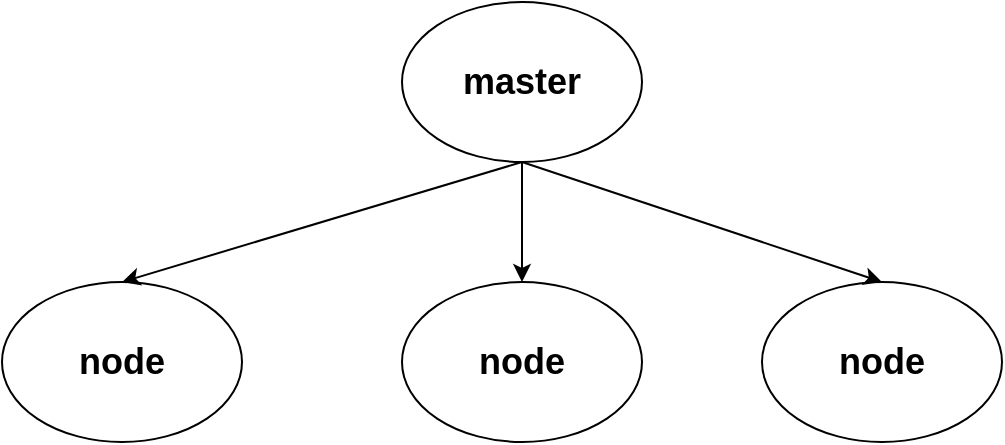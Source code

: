 <mxfile version="21.6.1" type="github">
  <diagram name="第 1 页" id="P0N6TpfOn7c98I0s5jpA">
    <mxGraphModel dx="1050" dy="581" grid="1" gridSize="10" guides="1" tooltips="1" connect="1" arrows="1" fold="1" page="1" pageScale="1" pageWidth="827" pageHeight="1169" math="0" shadow="0">
      <root>
        <mxCell id="0" />
        <mxCell id="1" parent="0" />
        <mxCell id="D1d2dF5Caim7Gf7n9iFw-1" value="&lt;b&gt;&lt;font style=&quot;font-size: 18px;&quot;&gt;master&lt;/font&gt;&lt;/b&gt;" style="ellipse;whiteSpace=wrap;html=1;" vertex="1" parent="1">
          <mxGeometry x="380" y="210" width="120" height="80" as="geometry" />
        </mxCell>
        <mxCell id="D1d2dF5Caim7Gf7n9iFw-2" value="&lt;b&gt;&lt;font style=&quot;font-size: 18px;&quot;&gt;node&lt;/font&gt;&lt;/b&gt;" style="ellipse;whiteSpace=wrap;html=1;" vertex="1" parent="1">
          <mxGeometry x="180" y="350" width="120" height="80" as="geometry" />
        </mxCell>
        <mxCell id="D1d2dF5Caim7Gf7n9iFw-3" value="&lt;b&gt;&lt;font style=&quot;font-size: 18px;&quot;&gt;node&lt;/font&gt;&lt;/b&gt;" style="ellipse;whiteSpace=wrap;html=1;" vertex="1" parent="1">
          <mxGeometry x="380" y="350" width="120" height="80" as="geometry" />
        </mxCell>
        <mxCell id="D1d2dF5Caim7Gf7n9iFw-4" value="&lt;b&gt;&lt;font style=&quot;font-size: 18px;&quot;&gt;node&lt;/font&gt;&lt;/b&gt;" style="ellipse;whiteSpace=wrap;html=1;" vertex="1" parent="1">
          <mxGeometry x="560" y="350" width="120" height="80" as="geometry" />
        </mxCell>
        <mxCell id="D1d2dF5Caim7Gf7n9iFw-8" value="" style="endArrow=classic;html=1;rounded=0;exitX=0.5;exitY=1;exitDx=0;exitDy=0;entryX=0.5;entryY=0;entryDx=0;entryDy=0;" edge="1" parent="1" source="D1d2dF5Caim7Gf7n9iFw-1" target="D1d2dF5Caim7Gf7n9iFw-2">
          <mxGeometry width="50" height="50" relative="1" as="geometry">
            <mxPoint x="440" y="240" as="sourcePoint" />
            <mxPoint x="260" y="300" as="targetPoint" />
            <Array as="points" />
          </mxGeometry>
        </mxCell>
        <mxCell id="D1d2dF5Caim7Gf7n9iFw-9" value="" style="endArrow=classic;html=1;rounded=0;exitX=0.5;exitY=1;exitDx=0;exitDy=0;entryX=0.5;entryY=0;entryDx=0;entryDy=0;" edge="1" parent="1" source="D1d2dF5Caim7Gf7n9iFw-1" target="D1d2dF5Caim7Gf7n9iFw-3">
          <mxGeometry width="50" height="50" relative="1" as="geometry">
            <mxPoint x="390" y="250" as="sourcePoint" />
            <mxPoint x="440" y="200" as="targetPoint" />
          </mxGeometry>
        </mxCell>
        <mxCell id="D1d2dF5Caim7Gf7n9iFw-10" value="" style="endArrow=classic;html=1;rounded=0;exitX=0.5;exitY=1;exitDx=0;exitDy=0;entryX=0.5;entryY=0;entryDx=0;entryDy=0;" edge="1" parent="1" source="D1d2dF5Caim7Gf7n9iFw-1" target="D1d2dF5Caim7Gf7n9iFw-4">
          <mxGeometry width="50" height="50" relative="1" as="geometry">
            <mxPoint x="434" y="301" as="sourcePoint" />
            <mxPoint x="250" y="360" as="targetPoint" />
            <Array as="points" />
          </mxGeometry>
        </mxCell>
      </root>
    </mxGraphModel>
  </diagram>
</mxfile>
